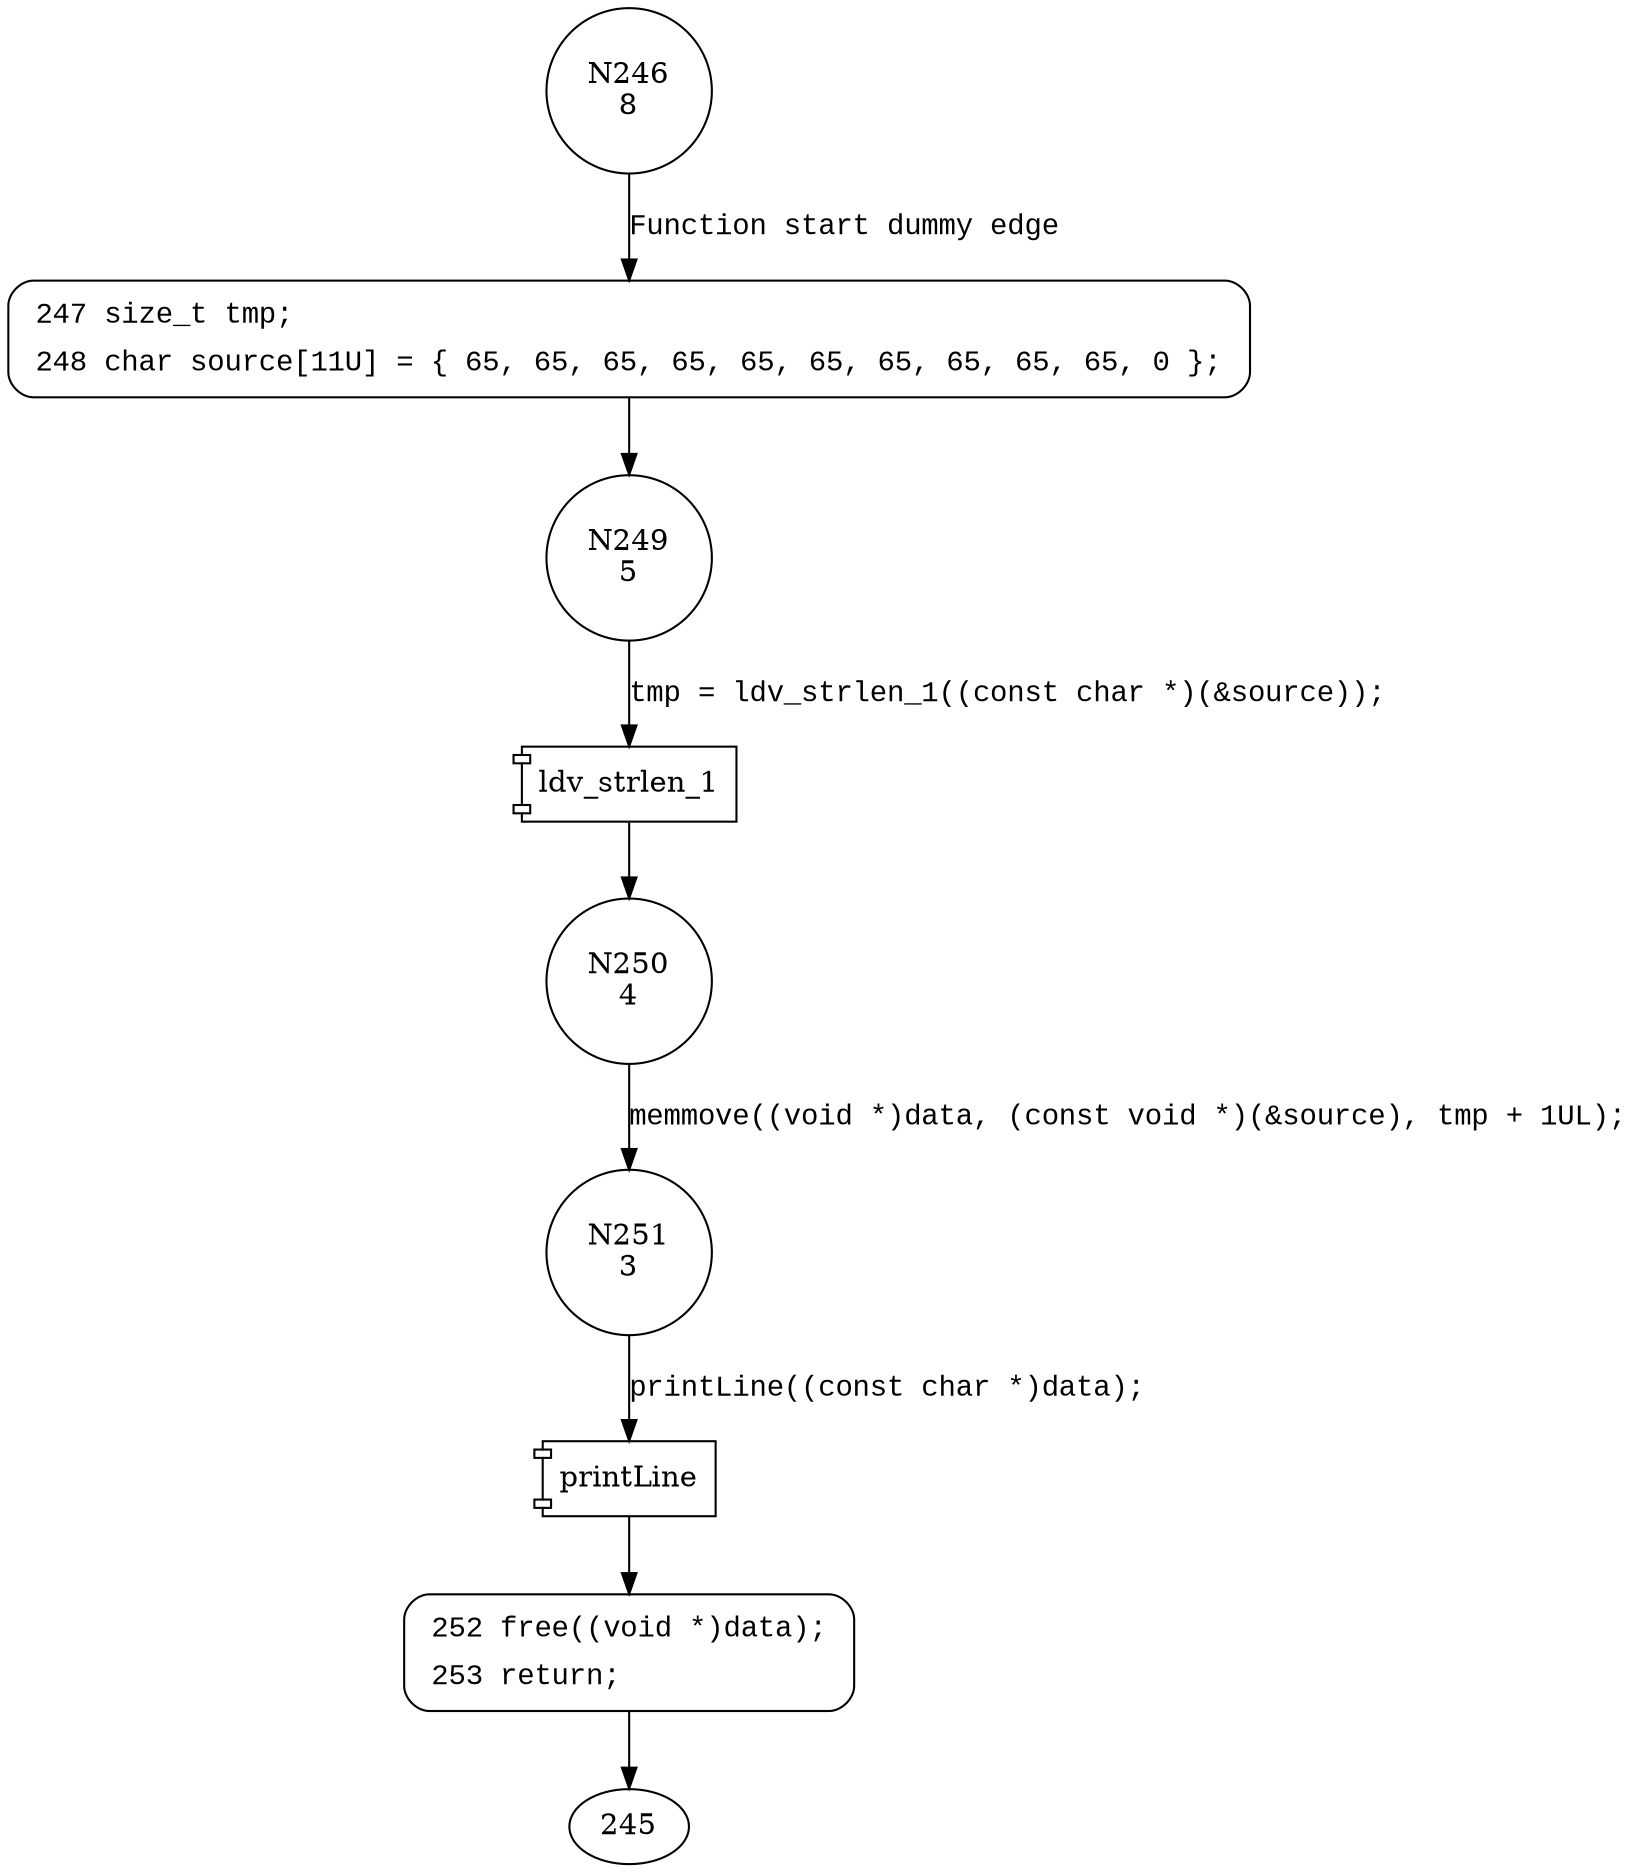 digraph CWE122_Heap_Based_Buffer_Overflow__c_CWE193_char_memmove_52c_badSink {
246 [shape="circle" label="N246\n8"]
247 [shape="circle" label="N247\n7"]
249 [shape="circle" label="N249\n5"]
250 [shape="circle" label="N250\n4"]
251 [shape="circle" label="N251\n3"]
252 [shape="circle" label="N252\n2"]
247 [style="filled,bold" penwidth="1" fillcolor="white" fontname="Courier New" shape="Mrecord" label=<<table border="0" cellborder="0" cellpadding="3" bgcolor="white"><tr><td align="right">247</td><td align="left">size_t tmp;</td></tr><tr><td align="right">248</td><td align="left">char source[11U] = &#123; 65, 65, 65, 65, 65, 65, 65, 65, 65, 65, 0 &#125;;</td></tr></table>>]
247 -> 249[label=""]
252 [style="filled,bold" penwidth="1" fillcolor="white" fontname="Courier New" shape="Mrecord" label=<<table border="0" cellborder="0" cellpadding="3" bgcolor="white"><tr><td align="right">252</td><td align="left">free((void *)data);</td></tr><tr><td align="right">253</td><td align="left">return;</td></tr></table>>]
252 -> 245[label=""]
246 -> 247 [label="Function start dummy edge" fontname="Courier New"]
100037 [shape="component" label="ldv_strlen_1"]
249 -> 100037 [label="tmp = ldv_strlen_1((const char *)(&source));" fontname="Courier New"]
100037 -> 250 [label="" fontname="Courier New"]
100038 [shape="component" label="printLine"]
251 -> 100038 [label="printLine((const char *)data);" fontname="Courier New"]
100038 -> 252 [label="" fontname="Courier New"]
250 -> 251 [label="memmove((void *)data, (const void *)(&source), tmp + 1UL);" fontname="Courier New"]
}